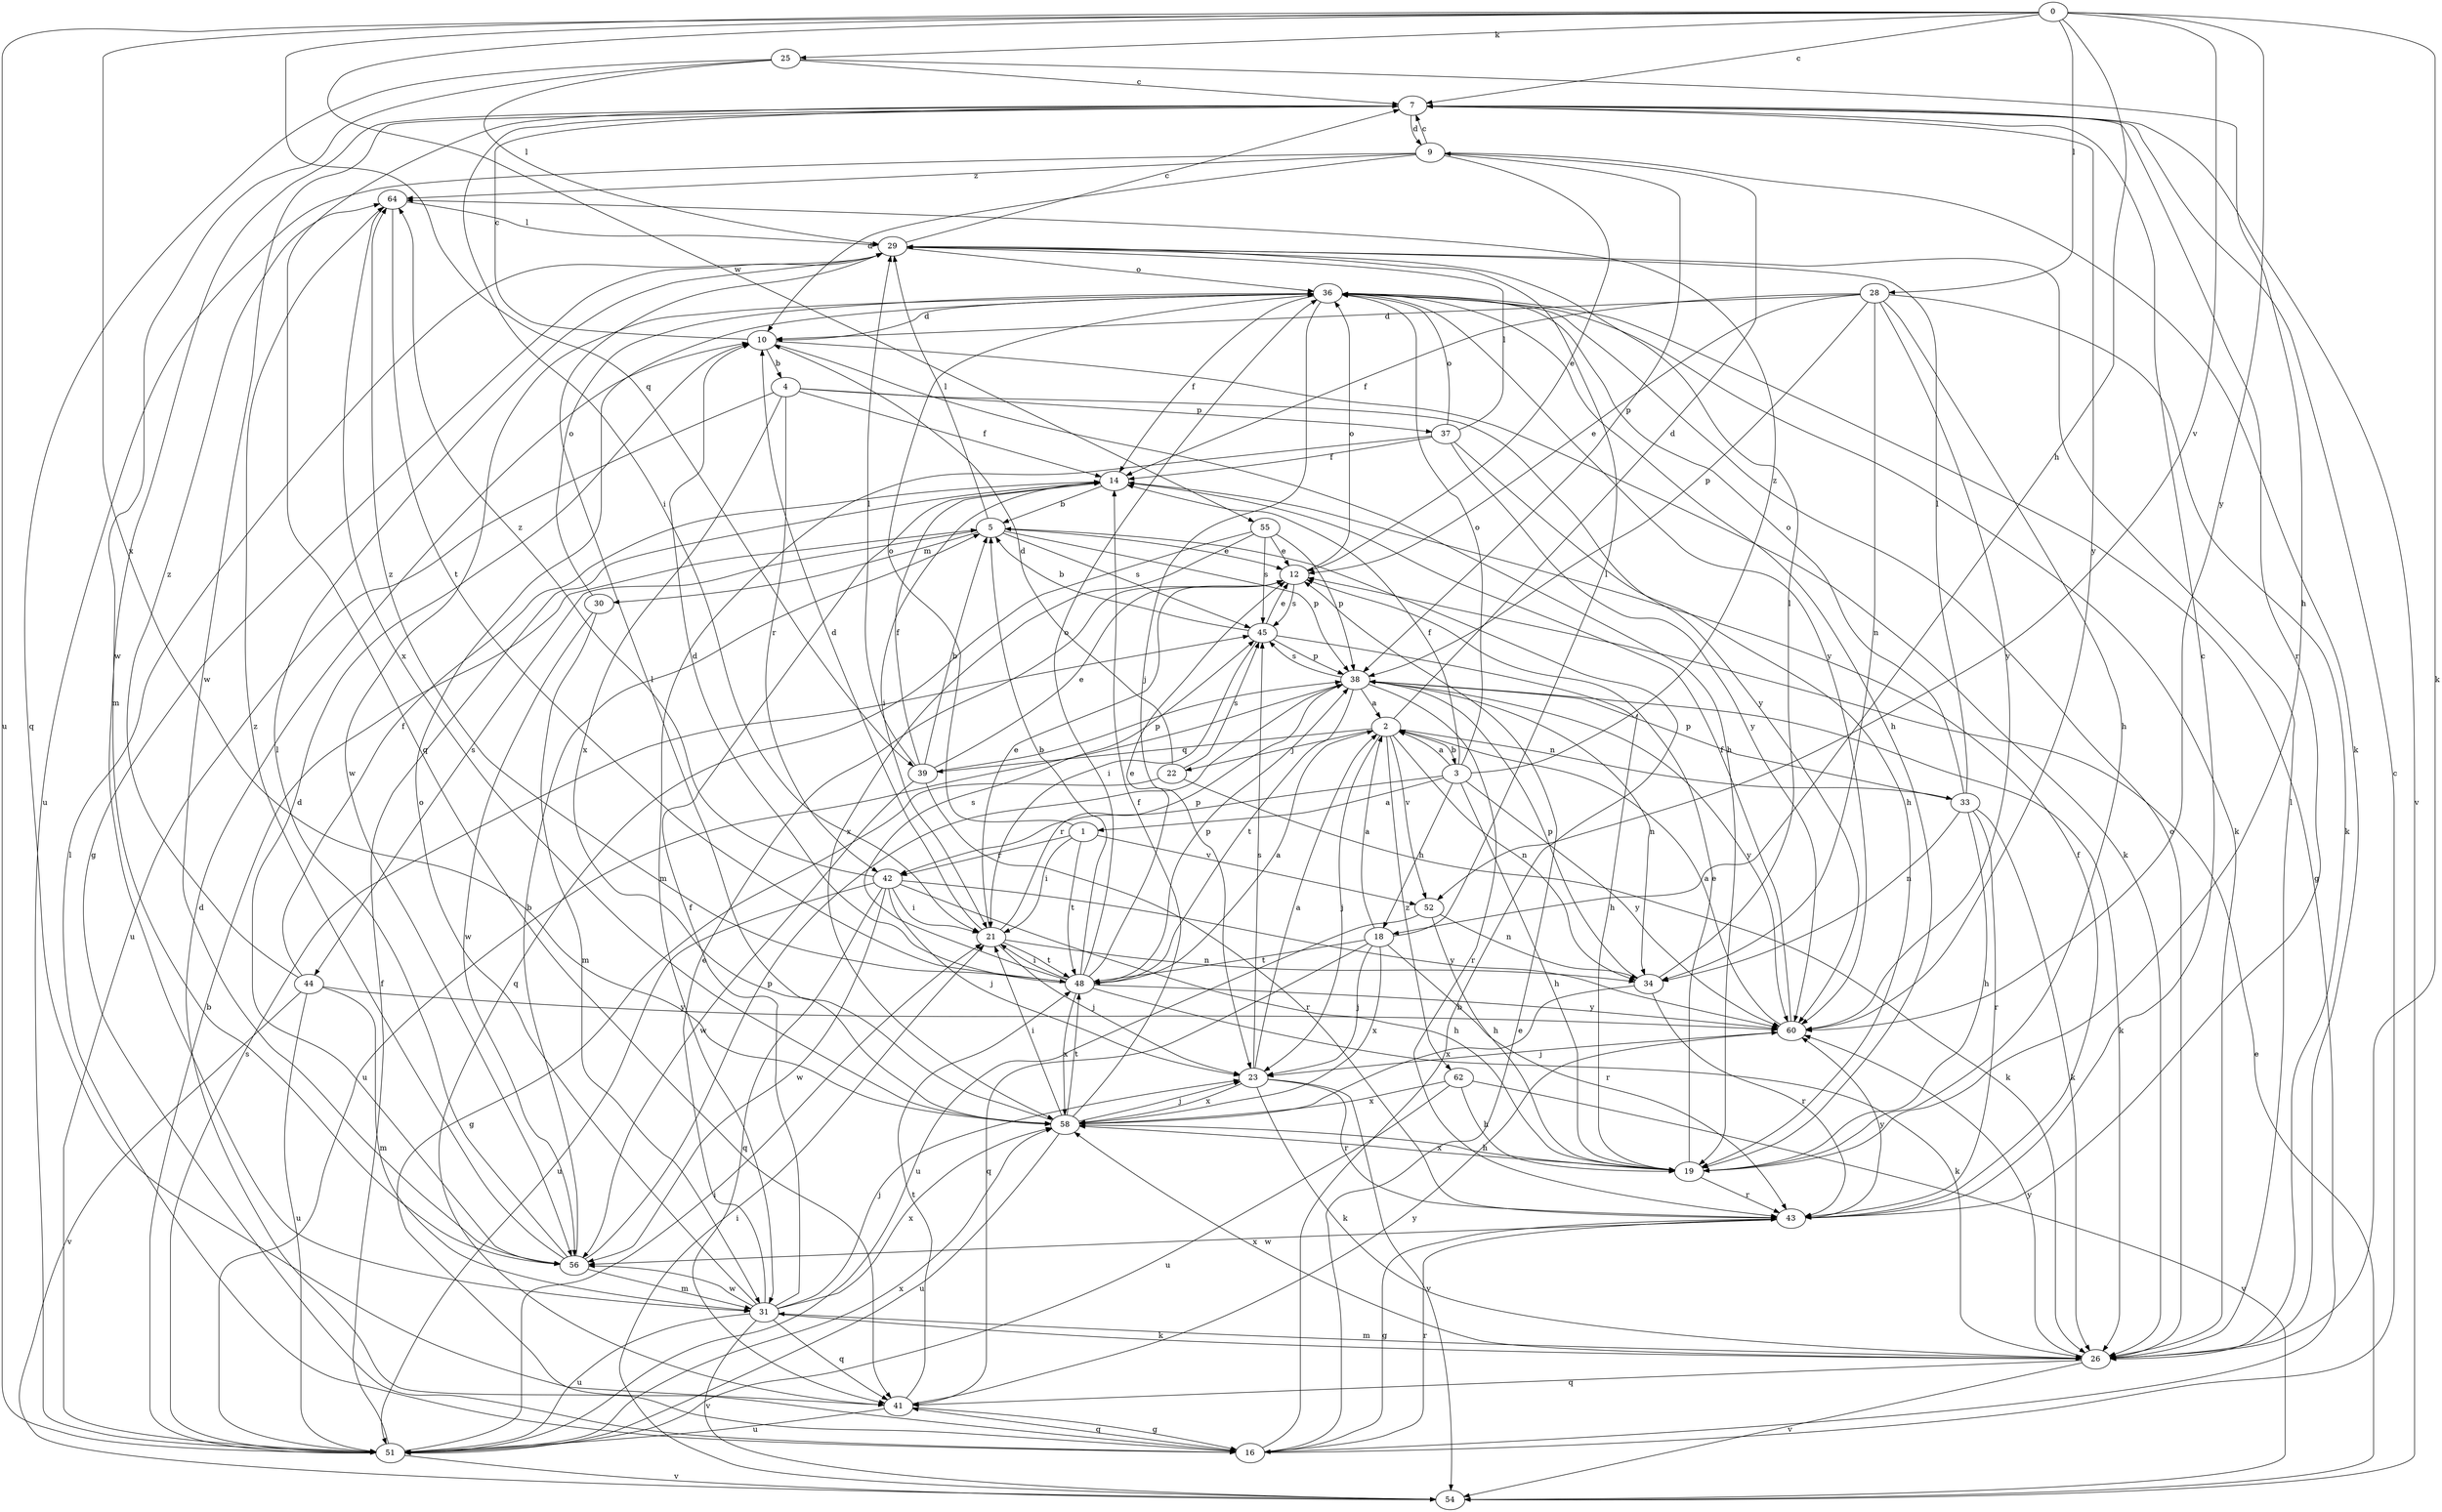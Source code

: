 strict digraph  {
0;
1;
2;
3;
4;
5;
7;
9;
10;
12;
14;
16;
18;
19;
21;
22;
23;
25;
26;
28;
29;
30;
31;
33;
34;
36;
37;
38;
39;
41;
42;
43;
44;
45;
48;
51;
52;
54;
55;
56;
58;
60;
62;
64;
0 -> 7  [label=c];
0 -> 18  [label=h];
0 -> 25  [label=k];
0 -> 26  [label=k];
0 -> 28  [label=l];
0 -> 39  [label=q];
0 -> 51  [label=u];
0 -> 52  [label=v];
0 -> 55  [label=w];
0 -> 58  [label=x];
0 -> 60  [label=y];
1 -> 21  [label=i];
1 -> 36  [label=o];
1 -> 42  [label=r];
1 -> 48  [label=t];
1 -> 52  [label=v];
2 -> 3  [label=b];
2 -> 9  [label=d];
2 -> 22  [label=j];
2 -> 23  [label=j];
2 -> 33  [label=n];
2 -> 34  [label=n];
2 -> 39  [label=q];
2 -> 52  [label=v];
2 -> 62  [label=z];
3 -> 1  [label=a];
3 -> 2  [label=a];
3 -> 14  [label=f];
3 -> 18  [label=h];
3 -> 19  [label=h];
3 -> 36  [label=o];
3 -> 42  [label=r];
3 -> 60  [label=y];
3 -> 64  [label=z];
4 -> 14  [label=f];
4 -> 37  [label=p];
4 -> 42  [label=r];
4 -> 51  [label=u];
4 -> 58  [label=x];
4 -> 60  [label=y];
5 -> 12  [label=e];
5 -> 29  [label=l];
5 -> 30  [label=m];
5 -> 38  [label=p];
5 -> 44  [label=s];
5 -> 45  [label=s];
7 -> 9  [label=d];
7 -> 21  [label=i];
7 -> 31  [label=m];
7 -> 41  [label=q];
7 -> 43  [label=r];
7 -> 54  [label=v];
7 -> 56  [label=w];
7 -> 60  [label=y];
9 -> 7  [label=c];
9 -> 10  [label=d];
9 -> 12  [label=e];
9 -> 26  [label=k];
9 -> 38  [label=p];
9 -> 51  [label=u];
9 -> 64  [label=z];
10 -> 4  [label=b];
10 -> 7  [label=c];
10 -> 19  [label=h];
10 -> 26  [label=k];
12 -> 36  [label=o];
12 -> 45  [label=s];
14 -> 5  [label=b];
14 -> 21  [label=i];
16 -> 5  [label=b];
16 -> 7  [label=c];
16 -> 10  [label=d];
16 -> 12  [label=e];
16 -> 29  [label=l];
16 -> 41  [label=q];
16 -> 43  [label=r];
18 -> 2  [label=a];
18 -> 23  [label=j];
18 -> 29  [label=l];
18 -> 41  [label=q];
18 -> 43  [label=r];
18 -> 48  [label=t];
18 -> 58  [label=x];
19 -> 12  [label=e];
19 -> 43  [label=r];
19 -> 58  [label=x];
21 -> 10  [label=d];
21 -> 12  [label=e];
21 -> 23  [label=j];
21 -> 34  [label=n];
21 -> 38  [label=p];
21 -> 48  [label=t];
22 -> 10  [label=d];
22 -> 16  [label=g];
22 -> 26  [label=k];
22 -> 45  [label=s];
23 -> 2  [label=a];
23 -> 26  [label=k];
23 -> 43  [label=r];
23 -> 45  [label=s];
23 -> 54  [label=v];
23 -> 58  [label=x];
25 -> 7  [label=c];
25 -> 19  [label=h];
25 -> 29  [label=l];
25 -> 41  [label=q];
25 -> 56  [label=w];
26 -> 29  [label=l];
26 -> 31  [label=m];
26 -> 36  [label=o];
26 -> 41  [label=q];
26 -> 54  [label=v];
26 -> 58  [label=x];
26 -> 60  [label=y];
28 -> 10  [label=d];
28 -> 12  [label=e];
28 -> 14  [label=f];
28 -> 19  [label=h];
28 -> 26  [label=k];
28 -> 34  [label=n];
28 -> 38  [label=p];
28 -> 60  [label=y];
29 -> 7  [label=c];
29 -> 16  [label=g];
29 -> 36  [label=o];
30 -> 31  [label=m];
30 -> 36  [label=o];
30 -> 56  [label=w];
31 -> 12  [label=e];
31 -> 14  [label=f];
31 -> 23  [label=j];
31 -> 26  [label=k];
31 -> 36  [label=o];
31 -> 41  [label=q];
31 -> 51  [label=u];
31 -> 54  [label=v];
31 -> 56  [label=w];
31 -> 58  [label=x];
33 -> 19  [label=h];
33 -> 26  [label=k];
33 -> 29  [label=l];
33 -> 34  [label=n];
33 -> 36  [label=o];
33 -> 38  [label=p];
33 -> 43  [label=r];
34 -> 29  [label=l];
34 -> 38  [label=p];
34 -> 43  [label=r];
34 -> 58  [label=x];
36 -> 10  [label=d];
36 -> 14  [label=f];
36 -> 16  [label=g];
36 -> 19  [label=h];
36 -> 23  [label=j];
36 -> 26  [label=k];
36 -> 56  [label=w];
36 -> 60  [label=y];
37 -> 14  [label=f];
37 -> 19  [label=h];
37 -> 29  [label=l];
37 -> 31  [label=m];
37 -> 36  [label=o];
37 -> 60  [label=y];
38 -> 2  [label=a];
38 -> 26  [label=k];
38 -> 34  [label=n];
38 -> 43  [label=r];
38 -> 45  [label=s];
38 -> 48  [label=t];
38 -> 51  [label=u];
38 -> 60  [label=y];
39 -> 5  [label=b];
39 -> 12  [label=e];
39 -> 14  [label=f];
39 -> 29  [label=l];
39 -> 38  [label=p];
39 -> 43  [label=r];
39 -> 56  [label=w];
41 -> 16  [label=g];
41 -> 48  [label=t];
41 -> 51  [label=u];
41 -> 60  [label=y];
42 -> 19  [label=h];
42 -> 21  [label=i];
42 -> 23  [label=j];
42 -> 41  [label=q];
42 -> 51  [label=u];
42 -> 56  [label=w];
42 -> 60  [label=y];
42 -> 64  [label=z];
43 -> 7  [label=c];
43 -> 14  [label=f];
43 -> 16  [label=g];
43 -> 56  [label=w];
43 -> 60  [label=y];
44 -> 14  [label=f];
44 -> 31  [label=m];
44 -> 51  [label=u];
44 -> 54  [label=v];
44 -> 60  [label=y];
44 -> 64  [label=z];
45 -> 5  [label=b];
45 -> 12  [label=e];
45 -> 19  [label=h];
45 -> 21  [label=i];
45 -> 38  [label=p];
48 -> 2  [label=a];
48 -> 5  [label=b];
48 -> 10  [label=d];
48 -> 12  [label=e];
48 -> 21  [label=i];
48 -> 26  [label=k];
48 -> 36  [label=o];
48 -> 38  [label=p];
48 -> 45  [label=s];
48 -> 58  [label=x];
48 -> 60  [label=y];
48 -> 64  [label=z];
51 -> 5  [label=b];
51 -> 14  [label=f];
51 -> 21  [label=i];
51 -> 45  [label=s];
51 -> 54  [label=v];
51 -> 58  [label=x];
52 -> 19  [label=h];
52 -> 34  [label=n];
52 -> 51  [label=u];
54 -> 12  [label=e];
54 -> 21  [label=i];
55 -> 12  [label=e];
55 -> 38  [label=p];
55 -> 41  [label=q];
55 -> 45  [label=s];
55 -> 58  [label=x];
56 -> 5  [label=b];
56 -> 10  [label=d];
56 -> 29  [label=l];
56 -> 31  [label=m];
56 -> 38  [label=p];
56 -> 64  [label=z];
58 -> 14  [label=f];
58 -> 19  [label=h];
58 -> 21  [label=i];
58 -> 23  [label=j];
58 -> 29  [label=l];
58 -> 48  [label=t];
58 -> 51  [label=u];
60 -> 2  [label=a];
60 -> 14  [label=f];
60 -> 23  [label=j];
62 -> 19  [label=h];
62 -> 51  [label=u];
62 -> 54  [label=v];
62 -> 58  [label=x];
64 -> 29  [label=l];
64 -> 48  [label=t];
64 -> 58  [label=x];
}
